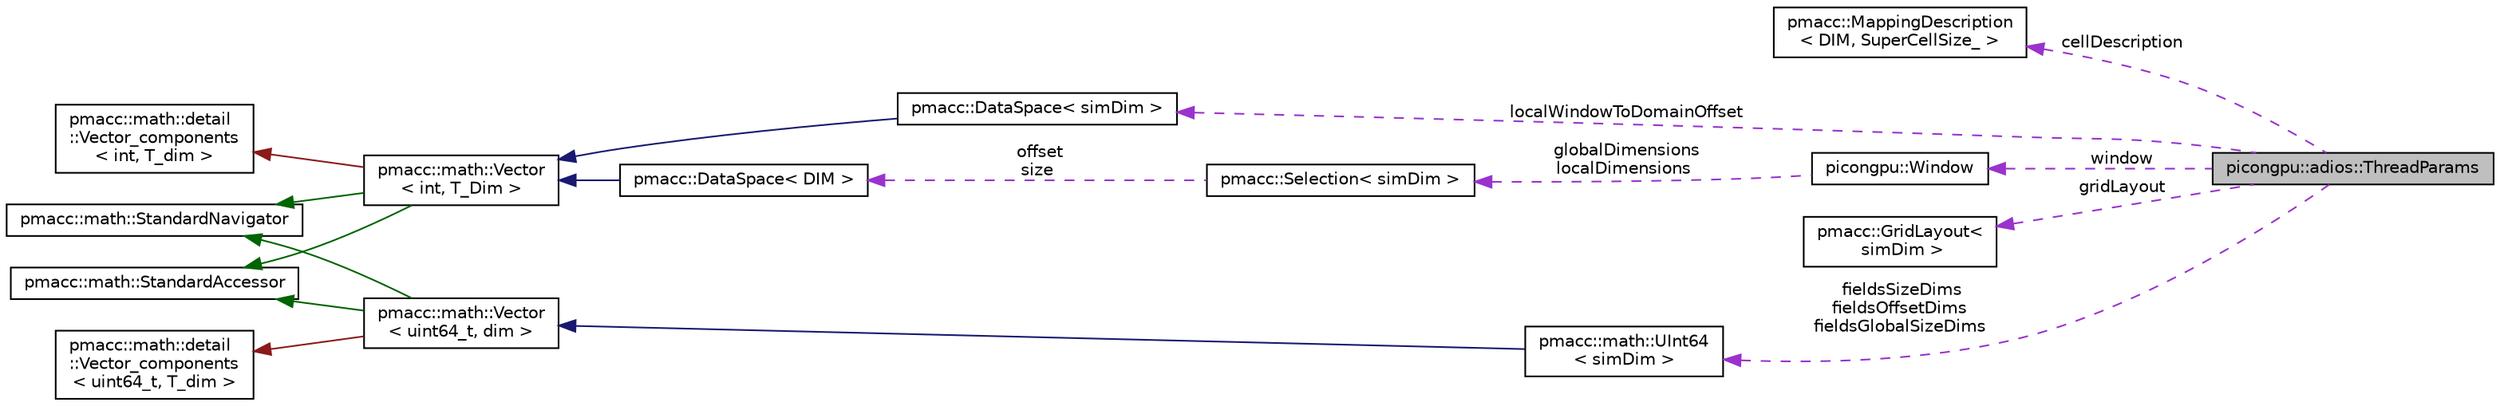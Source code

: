 digraph "picongpu::adios::ThreadParams"
{
 // LATEX_PDF_SIZE
  edge [fontname="Helvetica",fontsize="10",labelfontname="Helvetica",labelfontsize="10"];
  node [fontname="Helvetica",fontsize="10",shape=record];
  rankdir="LR";
  Node1 [label="picongpu::adios::ThreadParams",height=0.2,width=0.4,color="black", fillcolor="grey75", style="filled", fontcolor="black",tooltip=" "];
  Node2 -> Node1 [dir="back",color="darkorchid3",fontsize="10",style="dashed",label=" cellDescription" ,fontname="Helvetica"];
  Node2 [label="pmacc::MappingDescription\l\< DIM, SuperCellSize_ \>",height=0.2,width=0.4,color="black", fillcolor="white", style="filled",URL="$classpmacc_1_1_mapping_description.html",tooltip="Abstracts logical block information from block variables."];
  Node3 -> Node1 [dir="back",color="darkorchid3",fontsize="10",style="dashed",label=" window" ,fontname="Helvetica"];
  Node3 [label="picongpu::Window",height=0.2,width=0.4,color="black", fillcolor="white", style="filled",URL="$structpicongpu_1_1_window.html",tooltip="Window describes sizes and offsets."];
  Node4 -> Node3 [dir="back",color="darkorchid3",fontsize="10",style="dashed",label=" globalDimensions\nlocalDimensions" ,fontname="Helvetica"];
  Node4 [label="pmacc::Selection\< simDim \>",height=0.2,width=0.4,color="black", fillcolor="white", style="filled",URL="$classpmacc_1_1_selection.html",tooltip=" "];
  Node5 -> Node4 [dir="back",color="darkorchid3",fontsize="10",style="dashed",label=" offset\nsize" ,fontname="Helvetica"];
  Node5 [label="pmacc::DataSpace\< DIM \>",height=0.2,width=0.4,color="black", fillcolor="white", style="filled",URL="$classpmacc_1_1_data_space.html",tooltip=" "];
  Node6 -> Node5 [dir="back",color="midnightblue",fontsize="10",style="solid",fontname="Helvetica"];
  Node6 [label="pmacc::math::Vector\l\< int, T_Dim \>",height=0.2,width=0.4,color="black", fillcolor="white", style="filled",URL="$structpmacc_1_1math_1_1_vector.html",tooltip=" "];
  Node7 -> Node6 [dir="back",color="firebrick4",fontsize="10",style="solid",fontname="Helvetica"];
  Node7 [label="pmacc::math::detail\l::Vector_components\l\< int, T_dim \>",height=0.2,width=0.4,color="black", fillcolor="white", style="filled",URL="$structpmacc_1_1math_1_1detail_1_1_vector__components.html",tooltip=" "];
  Node8 -> Node6 [dir="back",color="darkgreen",fontsize="10",style="solid",fontname="Helvetica"];
  Node8 [label="pmacc::math::StandardAccessor",height=0.2,width=0.4,color="black", fillcolor="white", style="filled",URL="$structpmacc_1_1math_1_1_standard_accessor.html",tooltip=" "];
  Node9 -> Node6 [dir="back",color="darkgreen",fontsize="10",style="solid",fontname="Helvetica"];
  Node9 [label="pmacc::math::StandardNavigator",height=0.2,width=0.4,color="black", fillcolor="white", style="filled",URL="$structpmacc_1_1math_1_1_standard_navigator.html",tooltip=" "];
  Node10 -> Node1 [dir="back",color="darkorchid3",fontsize="10",style="dashed",label=" fieldsSizeDims\nfieldsOffsetDims\nfieldsGlobalSizeDims" ,fontname="Helvetica"];
  Node10 [label="pmacc::math::UInt64\l\< simDim \>",height=0.2,width=0.4,color="black", fillcolor="white", style="filled",URL="$structpmacc_1_1math_1_1_u_int64.html",tooltip=" "];
  Node11 -> Node10 [dir="back",color="midnightblue",fontsize="10",style="solid",fontname="Helvetica"];
  Node11 [label="pmacc::math::Vector\l\< uint64_t, dim \>",height=0.2,width=0.4,color="black", fillcolor="white", style="filled",URL="$structpmacc_1_1math_1_1_vector.html",tooltip=" "];
  Node12 -> Node11 [dir="back",color="firebrick4",fontsize="10",style="solid",fontname="Helvetica"];
  Node12 [label="pmacc::math::detail\l::Vector_components\l\< uint64_t, T_dim \>",height=0.2,width=0.4,color="black", fillcolor="white", style="filled",URL="$structpmacc_1_1math_1_1detail_1_1_vector__components.html",tooltip=" "];
  Node8 -> Node11 [dir="back",color="darkgreen",fontsize="10",style="solid",fontname="Helvetica"];
  Node9 -> Node11 [dir="back",color="darkgreen",fontsize="10",style="solid",fontname="Helvetica"];
  Node13 -> Node1 [dir="back",color="darkorchid3",fontsize="10",style="dashed",label=" gridLayout" ,fontname="Helvetica"];
  Node13 [label="pmacc::GridLayout\<\l simDim \>",height=0.2,width=0.4,color="black", fillcolor="white", style="filled",URL="$classpmacc_1_1_grid_layout.html",tooltip=" "];
  Node14 -> Node1 [dir="back",color="darkorchid3",fontsize="10",style="dashed",label=" localWindowToDomainOffset" ,fontname="Helvetica"];
  Node14 [label="pmacc::DataSpace\< simDim \>",height=0.2,width=0.4,color="black", fillcolor="white", style="filled",URL="$classpmacc_1_1_data_space.html",tooltip=" "];
  Node6 -> Node14 [dir="back",color="midnightblue",fontsize="10",style="solid",fontname="Helvetica"];
}
